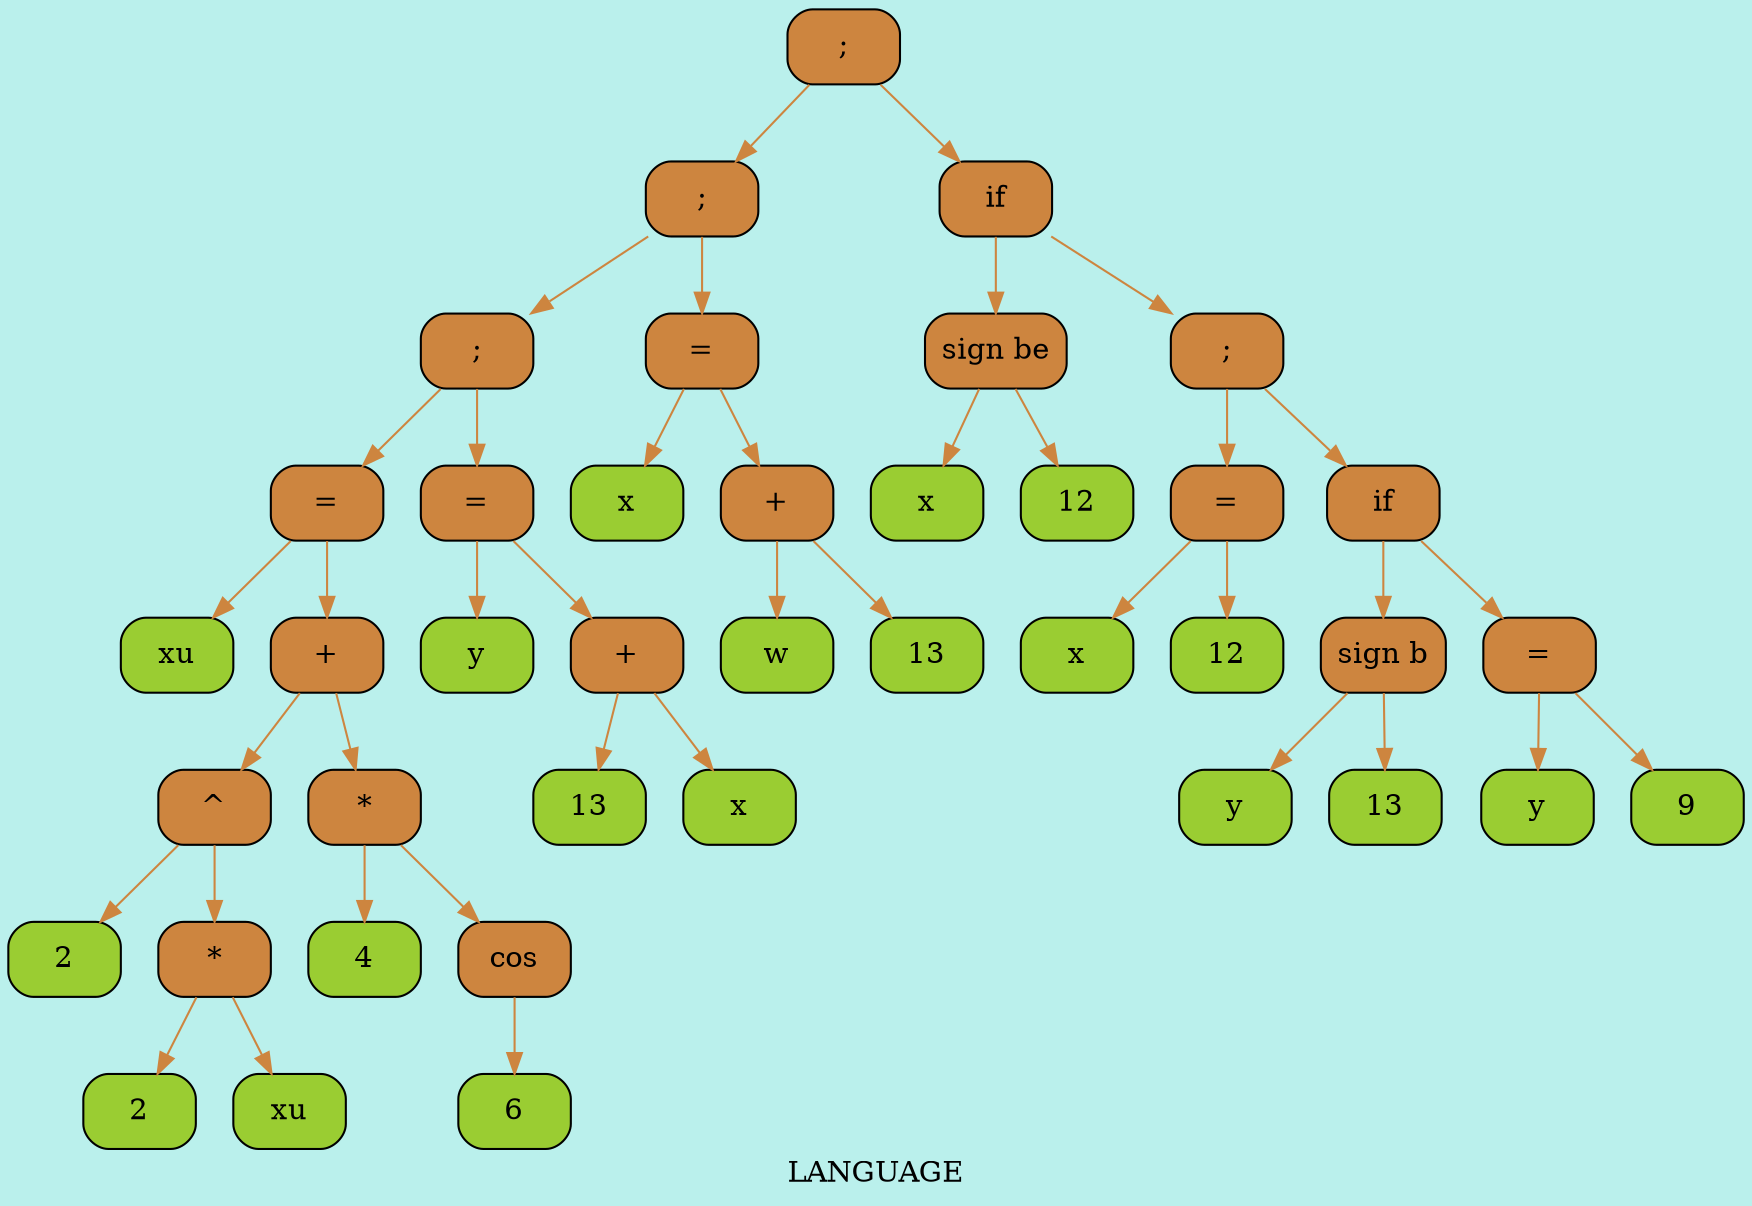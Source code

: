 digraph LANGUAGE{
label = < LANGUAGE >;
bgcolor = "#BAF0EC";
node [shape = record ];
edge [style = filled ];
 0 [shape = Mrecord, style = filled, fillcolor = Peru, label = ";" ];
 1 [shape = Mrecord, style = filled, fillcolor = Peru, label = ";" ];
 2 [shape = Mrecord, style = filled, fillcolor = Peru, label = ";" ];
 3 [shape = Mrecord, style = filled, fillcolor = Peru, label = "=" ];
 4 [shape = Mrecord, style = filled, fillcolor = YellowGreen, label = "xu" ];
 5 [shape = Mrecord, style = filled, fillcolor = Peru, label = "+" ];
 6 [shape = Mrecord, style = filled, fillcolor = Peru, label = "^" ];
 7 [shape = Mrecord, style = filled, fillcolor = YellowGreen, label = "2" ];
 8 [shape = Mrecord, style = filled, fillcolor = Peru, label = "*" ];
 9 [shape = Mrecord, style = filled, fillcolor = YellowGreen, label = "2" ];
 10 [shape = Mrecord, style = filled, fillcolor = YellowGreen, label = "xu" ];
 11 [shape = Mrecord, style = filled, fillcolor = Peru, label = "*" ];
 12 [shape = Mrecord, style = filled, fillcolor = YellowGreen, label = "4" ];
 13 [shape = Mrecord, style = filled, fillcolor = Peru, label = "cos" ];
 14 [shape = Mrecord, style = filled, fillcolor = YellowGreen, label = "6" ];
 15 [shape = Mrecord, style = filled, fillcolor = Peru, label = "=" ];
 16 [shape = Mrecord, style = filled, fillcolor = YellowGreen, label = "y" ];
 17 [shape = Mrecord, style = filled, fillcolor = Peru, label = "+" ];
 18 [shape = Mrecord, style = filled, fillcolor = YellowGreen, label = "13" ];
 19 [shape = Mrecord, style = filled, fillcolor = YellowGreen, label = "x" ];
 20 [shape = Mrecord, style = filled, fillcolor = Peru, label = "=" ];
 21 [shape = Mrecord, style = filled, fillcolor = YellowGreen, label = "x" ];
 22 [shape = Mrecord, style = filled, fillcolor = Peru, label = "+" ];
 23 [shape = Mrecord, style = filled, fillcolor = YellowGreen, label = "w" ];
 24 [shape = Mrecord, style = filled, fillcolor = YellowGreen, label = "13" ];
 25 [shape = Mrecord, style = filled, fillcolor = Peru, label = "if" ];
 26 [shape = Mrecord, style = filled, fillcolor = Peru, label = "sign be " ];
 27 [shape = Mrecord, style = filled, fillcolor = YellowGreen, label = "x" ];
 28 [shape = Mrecord, style = filled, fillcolor = YellowGreen, label = "12" ];
 29 [shape = Mrecord, style = filled, fillcolor = Peru, label = ";" ];
 30 [shape = Mrecord, style = filled, fillcolor = Peru, label = "=" ];
 31 [shape = Mrecord, style = filled, fillcolor = YellowGreen, label = "x" ];
 32 [shape = Mrecord, style = filled, fillcolor = YellowGreen, label = "12" ];
 33 [shape = Mrecord, style = filled, fillcolor = Peru, label = "if" ];
 34 [shape = Mrecord, style = filled, fillcolor = Peru, label = "sign b " ];
 35 [shape = Mrecord, style = filled, fillcolor = YellowGreen, label = "y" ];
 36 [shape = Mrecord, style = filled, fillcolor = YellowGreen, label = "13" ];
 37 [shape = Mrecord, style = filled, fillcolor = Peru, label = "=" ];
 38 [shape = Mrecord, style = filled, fillcolor = YellowGreen, label = "y" ];
 39 [shape = Mrecord, style = filled, fillcolor = YellowGreen, label = "9" ];
0 -> 1[ color = Peru ];
1 -> 2[ color = Peru ];
2 -> 3[ color = Peru ];
3 -> 4[ color = Peru ];
3 -> 5[ color = Peru ];
5 -> 6[ color = Peru ];
6 -> 7[ color = Peru ];
6 -> 8[ color = Peru ];
8 -> 9[ color = Peru ];
8 -> 10[ color = Peru ];
5 -> 11[ color = Peru ];
11 -> 12[ color = Peru ];
11 -> 13[ color = Peru ];
13 -> 14[ color = Peru ];
2 -> 15[ color = Peru ];
15 -> 16[ color = Peru ];
15 -> 17[ color = Peru ];
17 -> 18[ color = Peru ];
17 -> 19[ color = Peru ];
1 -> 20[ color = Peru ];
20 -> 21[ color = Peru ];
20 -> 22[ color = Peru ];
22 -> 23[ color = Peru ];
22 -> 24[ color = Peru ];
0 -> 25[ color = Peru ];
25 -> 26[ color = Peru ];
26 -> 27[ color = Peru ];
26 -> 28[ color = Peru ];
25 -> 29[ color = Peru ];
29 -> 30[ color = Peru ];
30 -> 31[ color = Peru ];
30 -> 32[ color = Peru ];
29 -> 33[ color = Peru ];
33 -> 34[ color = Peru ];
34 -> 35[ color = Peru ];
34 -> 36[ color = Peru ];
33 -> 37[ color = Peru ];
37 -> 38[ color = Peru ];
37 -> 39[ color = Peru ];
}